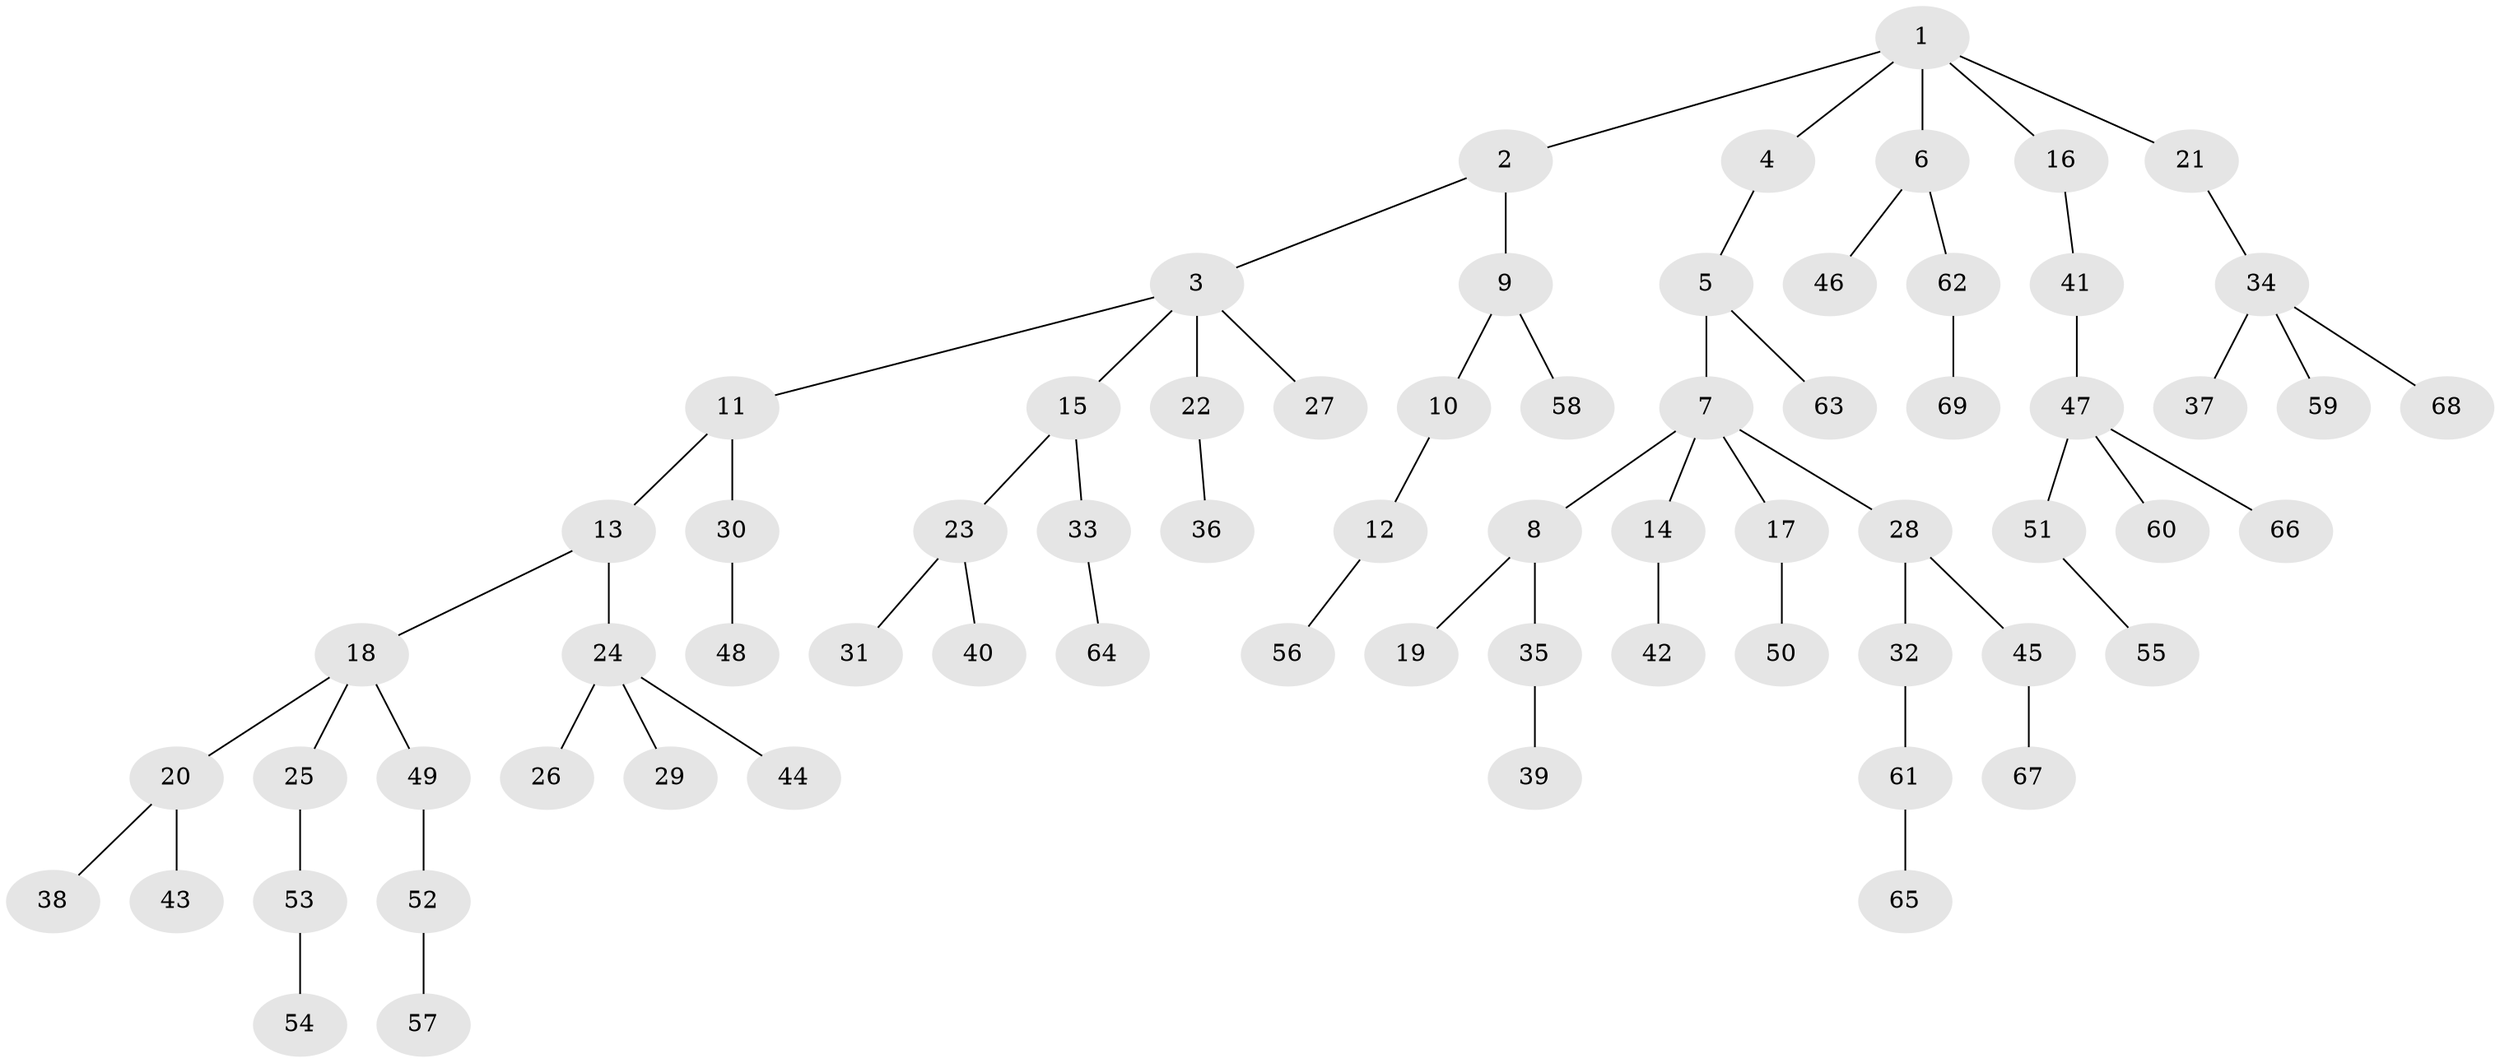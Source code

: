 // coarse degree distribution, {5: 0.04081632653061224, 3: 0.16326530612244897, 2: 0.3469387755102041, 4: 0.04081632653061224, 1: 0.40816326530612246}
// Generated by graph-tools (version 1.1) at 2025/37/03/04/25 23:37:22]
// undirected, 69 vertices, 68 edges
graph export_dot {
  node [color=gray90,style=filled];
  1;
  2;
  3;
  4;
  5;
  6;
  7;
  8;
  9;
  10;
  11;
  12;
  13;
  14;
  15;
  16;
  17;
  18;
  19;
  20;
  21;
  22;
  23;
  24;
  25;
  26;
  27;
  28;
  29;
  30;
  31;
  32;
  33;
  34;
  35;
  36;
  37;
  38;
  39;
  40;
  41;
  42;
  43;
  44;
  45;
  46;
  47;
  48;
  49;
  50;
  51;
  52;
  53;
  54;
  55;
  56;
  57;
  58;
  59;
  60;
  61;
  62;
  63;
  64;
  65;
  66;
  67;
  68;
  69;
  1 -- 2;
  1 -- 4;
  1 -- 6;
  1 -- 16;
  1 -- 21;
  2 -- 3;
  2 -- 9;
  3 -- 11;
  3 -- 15;
  3 -- 22;
  3 -- 27;
  4 -- 5;
  5 -- 7;
  5 -- 63;
  6 -- 46;
  6 -- 62;
  7 -- 8;
  7 -- 14;
  7 -- 17;
  7 -- 28;
  8 -- 19;
  8 -- 35;
  9 -- 10;
  9 -- 58;
  10 -- 12;
  11 -- 13;
  11 -- 30;
  12 -- 56;
  13 -- 18;
  13 -- 24;
  14 -- 42;
  15 -- 23;
  15 -- 33;
  16 -- 41;
  17 -- 50;
  18 -- 20;
  18 -- 25;
  18 -- 49;
  20 -- 38;
  20 -- 43;
  21 -- 34;
  22 -- 36;
  23 -- 31;
  23 -- 40;
  24 -- 26;
  24 -- 29;
  24 -- 44;
  25 -- 53;
  28 -- 32;
  28 -- 45;
  30 -- 48;
  32 -- 61;
  33 -- 64;
  34 -- 37;
  34 -- 59;
  34 -- 68;
  35 -- 39;
  41 -- 47;
  45 -- 67;
  47 -- 51;
  47 -- 60;
  47 -- 66;
  49 -- 52;
  51 -- 55;
  52 -- 57;
  53 -- 54;
  61 -- 65;
  62 -- 69;
}
